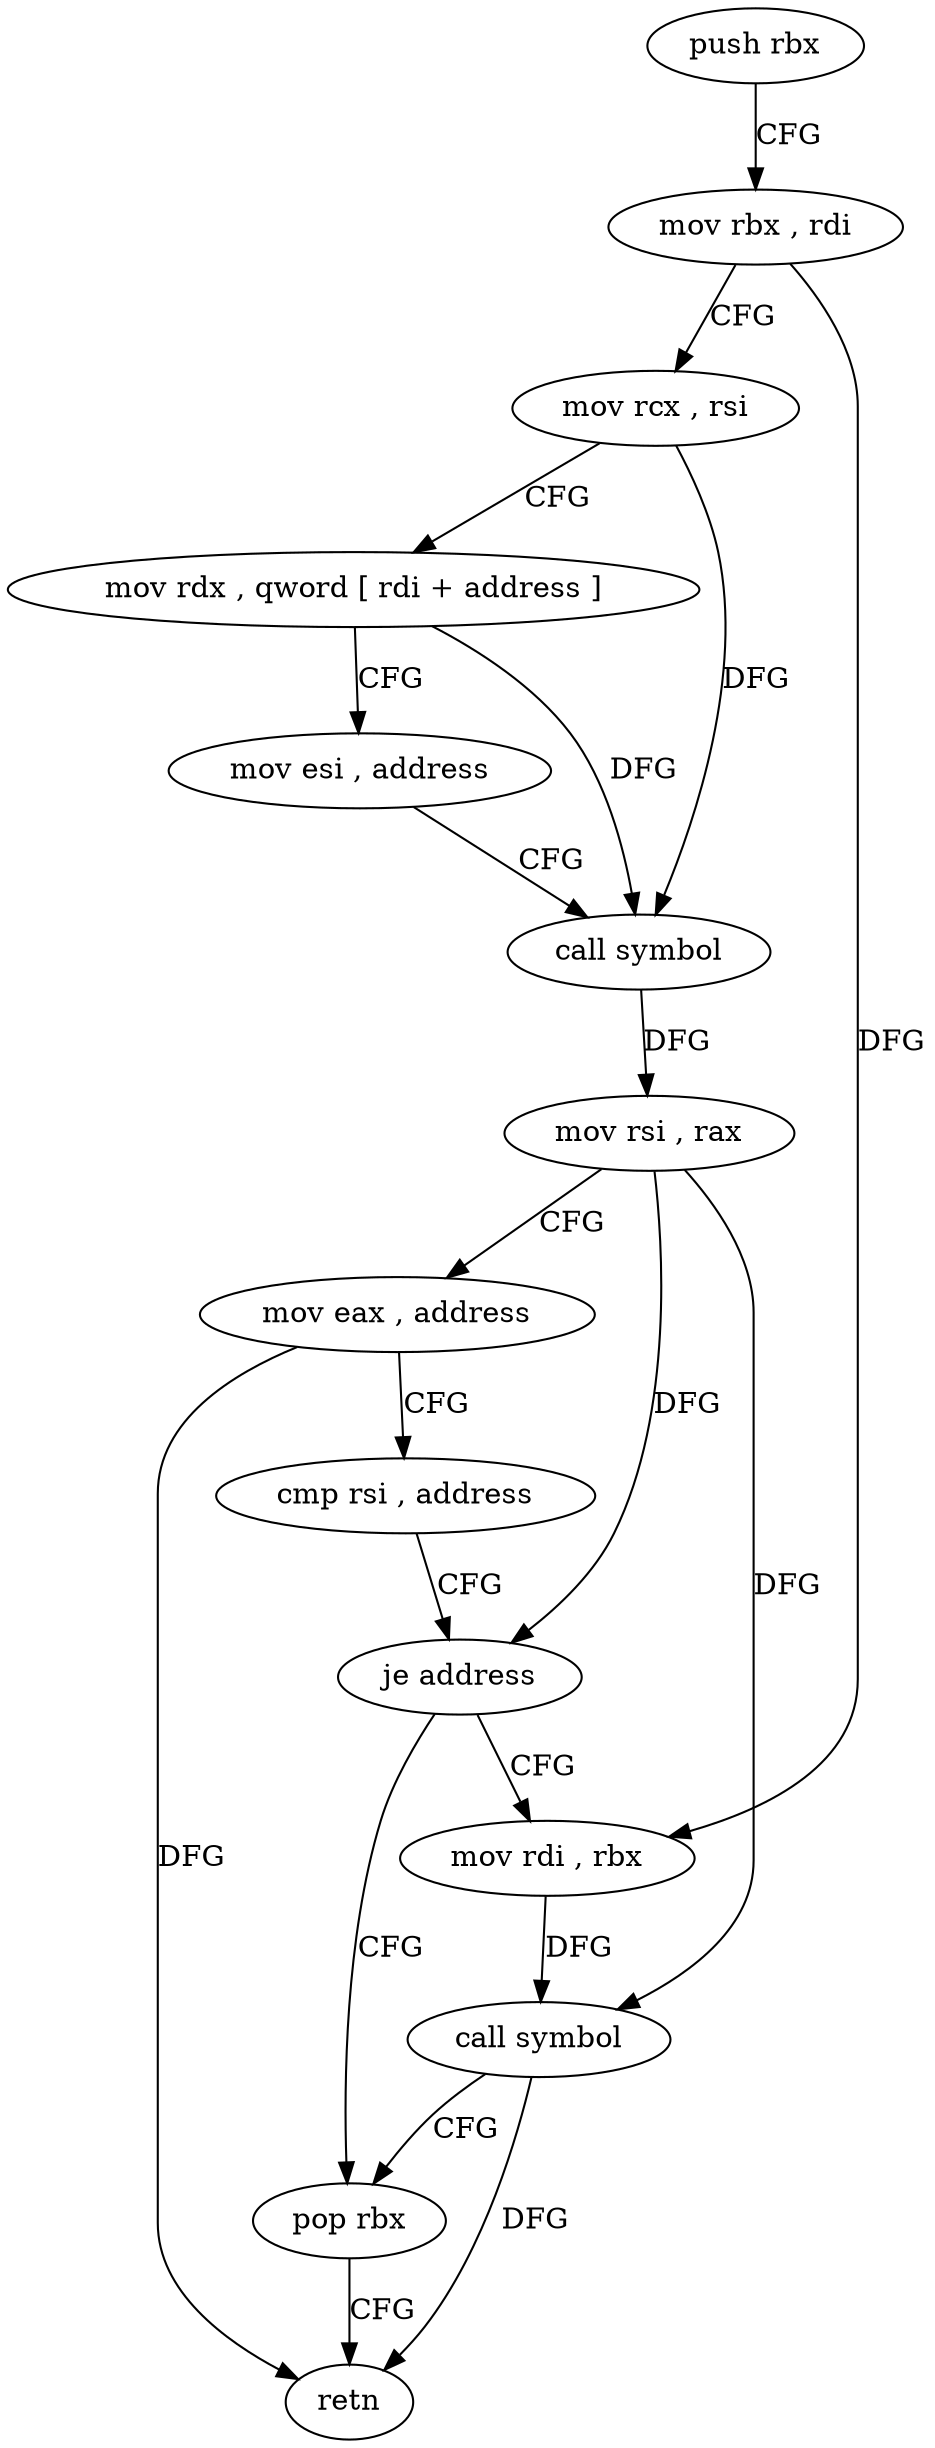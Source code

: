 digraph "func" {
"158288" [label = "push rbx" ]
"158289" [label = "mov rbx , rdi" ]
"158292" [label = "mov rcx , rsi" ]
"158295" [label = "mov rdx , qword [ rdi + address ]" ]
"158299" [label = "mov esi , address" ]
"158304" [label = "call symbol" ]
"158309" [label = "mov rsi , rax" ]
"158312" [label = "mov eax , address" ]
"158317" [label = "cmp rsi , address" ]
"158321" [label = "je address" ]
"158331" [label = "pop rbx" ]
"158323" [label = "mov rdi , rbx" ]
"158332" [label = "retn" ]
"158326" [label = "call symbol" ]
"158288" -> "158289" [ label = "CFG" ]
"158289" -> "158292" [ label = "CFG" ]
"158289" -> "158323" [ label = "DFG" ]
"158292" -> "158295" [ label = "CFG" ]
"158292" -> "158304" [ label = "DFG" ]
"158295" -> "158299" [ label = "CFG" ]
"158295" -> "158304" [ label = "DFG" ]
"158299" -> "158304" [ label = "CFG" ]
"158304" -> "158309" [ label = "DFG" ]
"158309" -> "158312" [ label = "CFG" ]
"158309" -> "158321" [ label = "DFG" ]
"158309" -> "158326" [ label = "DFG" ]
"158312" -> "158317" [ label = "CFG" ]
"158312" -> "158332" [ label = "DFG" ]
"158317" -> "158321" [ label = "CFG" ]
"158321" -> "158331" [ label = "CFG" ]
"158321" -> "158323" [ label = "CFG" ]
"158331" -> "158332" [ label = "CFG" ]
"158323" -> "158326" [ label = "DFG" ]
"158326" -> "158331" [ label = "CFG" ]
"158326" -> "158332" [ label = "DFG" ]
}
